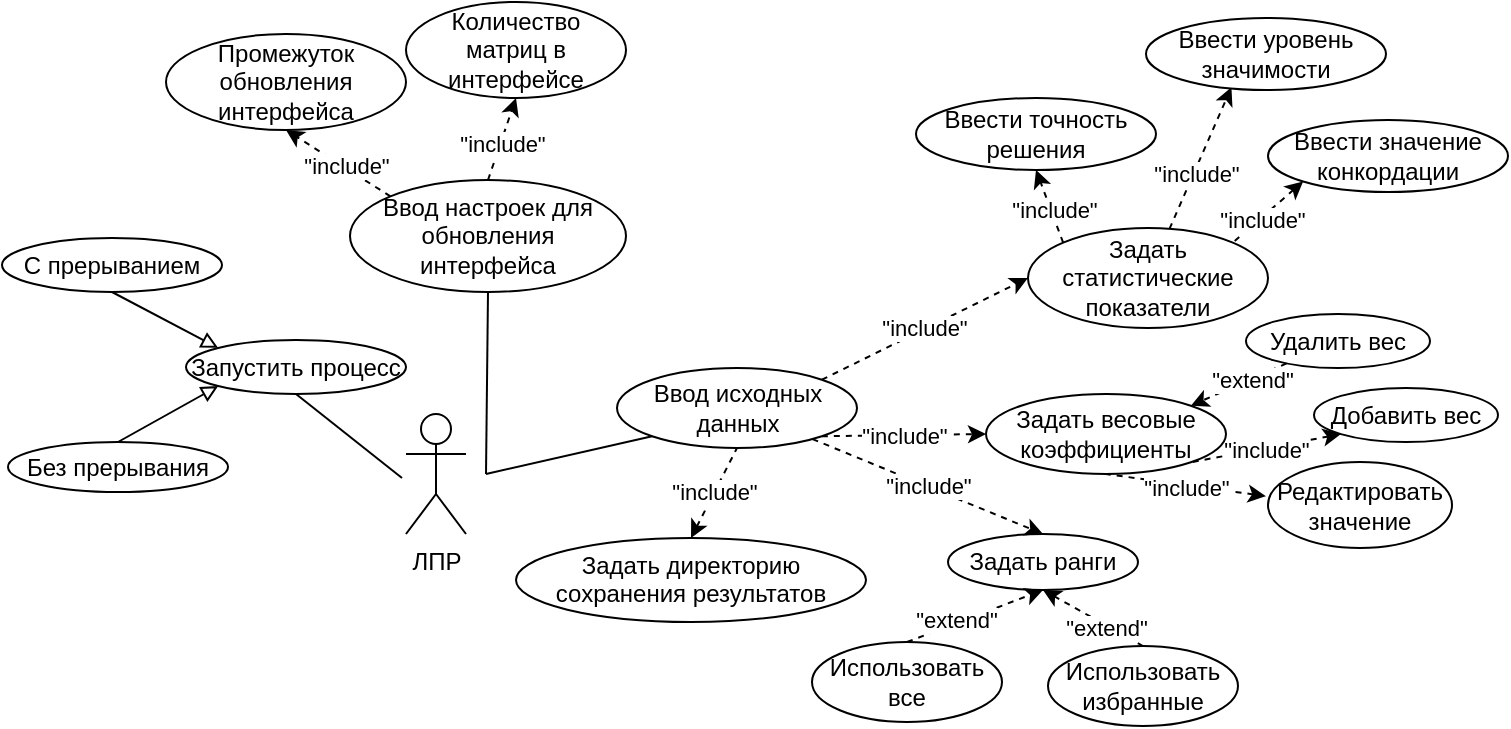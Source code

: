 <mxfile version="22.1.5" type="github">
  <diagram name="Страница — 1" id="13ZsyIA3A2PHv1gfF3Tv">
    <mxGraphModel dx="988" dy="532" grid="0" gridSize="10" guides="1" tooltips="1" connect="1" arrows="1" fold="1" page="1" pageScale="1" pageWidth="1169" pageHeight="827" math="0" shadow="0">
      <root>
        <mxCell id="0" />
        <mxCell id="1" parent="0" />
        <mxCell id="pmKTjgoHwWbGK0lNRpNX-5" style="rounded=0;orthogonalLoop=1;jettySize=auto;html=1;entryX=0.5;entryY=1;entryDx=0;entryDy=0;endArrow=none;endFill=0;" edge="1" parent="1" target="S01E7SAqJd3VSEOtWKj2-32">
          <mxGeometry relative="1" as="geometry">
            <mxPoint x="228" y="342" as="sourcePoint" />
          </mxGeometry>
        </mxCell>
        <mxCell id="u1M5d2YBWSQStyXBgiU--1" value="ЛПР" style="shape=umlActor;verticalLabelPosition=bottom;verticalAlign=top;html=1;outlineConnect=0;" parent="1" vertex="1">
          <mxGeometry x="230" y="310" width="30" height="60" as="geometry" />
        </mxCell>
        <mxCell id="u1M5d2YBWSQStyXBgiU--2" value="" style="endArrow=none;html=1;rounded=0;endFill=0;entryX=0;entryY=1;entryDx=0;entryDy=0;" parent="1" edge="1" target="pmKTjgoHwWbGK0lNRpNX-6">
          <mxGeometry width="50" height="50" relative="1" as="geometry">
            <mxPoint x="270" y="340" as="sourcePoint" />
            <mxPoint x="360" y="320" as="targetPoint" />
          </mxGeometry>
        </mxCell>
        <mxCell id="S01E7SAqJd3VSEOtWKj2-6" value="&quot;include&quot;" style="rounded=0;orthogonalLoop=1;jettySize=auto;html=1;entryX=0.356;entryY=0.962;entryDx=0;entryDy=0;dashed=1;entryPerimeter=0;" parent="1" source="S01E7SAqJd3VSEOtWKj2-2" target="S01E7SAqJd3VSEOtWKj2-5" edge="1">
          <mxGeometry x="-0.219" y="-1" relative="1" as="geometry">
            <mxPoint as="offset" />
          </mxGeometry>
        </mxCell>
        <mxCell id="S01E7SAqJd3VSEOtWKj2-2" value="Задать&lt;br&gt;статистические показатели" style="ellipse;whiteSpace=wrap;html=1;" parent="1" vertex="1">
          <mxGeometry x="541" y="217" width="120" height="50" as="geometry" />
        </mxCell>
        <mxCell id="S01E7SAqJd3VSEOtWKj2-4" value="&quot;include&quot;" style="rounded=0;orthogonalLoop=1;jettySize=auto;html=1;exitX=0;exitY=1;exitDx=0;exitDy=0;entryX=1;entryY=0;entryDx=0;entryDy=0;endArrow=none;endFill=0;dashed=1;startArrow=classic;startFill=1;" parent="1" source="S01E7SAqJd3VSEOtWKj2-3" target="S01E7SAqJd3VSEOtWKj2-2" edge="1">
          <mxGeometry x="0.214" y="1" relative="1" as="geometry">
            <mxPoint as="offset" />
          </mxGeometry>
        </mxCell>
        <mxCell id="S01E7SAqJd3VSEOtWKj2-3" value="Ввести значение конкордации" style="ellipse;whiteSpace=wrap;html=1;" parent="1" vertex="1">
          <mxGeometry x="661" y="163" width="120" height="36" as="geometry" />
        </mxCell>
        <mxCell id="S01E7SAqJd3VSEOtWKj2-5" value="Ввести уровень значимости" style="ellipse;whiteSpace=wrap;html=1;" parent="1" vertex="1">
          <mxGeometry x="600" y="112" width="120" height="36" as="geometry" />
        </mxCell>
        <mxCell id="S01E7SAqJd3VSEOtWKj2-7" value="Ввести точность решения" style="ellipse;whiteSpace=wrap;html=1;" parent="1" vertex="1">
          <mxGeometry x="485" y="152" width="120" height="36" as="geometry" />
        </mxCell>
        <mxCell id="S01E7SAqJd3VSEOtWKj2-8" value="&quot;include&quot;" style="rounded=0;orthogonalLoop=1;jettySize=auto;html=1;exitX=0;exitY=0;exitDx=0;exitDy=0;entryX=0.5;entryY=1;entryDx=0;entryDy=0;dashed=1;" parent="1" source="S01E7SAqJd3VSEOtWKj2-2" target="S01E7SAqJd3VSEOtWKj2-7" edge="1">
          <mxGeometry x="-0.125" y="-1" relative="1" as="geometry">
            <mxPoint x="419.003" y="140.996" as="sourcePoint" />
            <mxPoint as="offset" />
          </mxGeometry>
        </mxCell>
        <mxCell id="S01E7SAqJd3VSEOtWKj2-10" value="Задать ранги" style="ellipse;whiteSpace=wrap;html=1;" parent="1" vertex="1">
          <mxGeometry x="501" y="370" width="95" height="28" as="geometry" />
        </mxCell>
        <mxCell id="S01E7SAqJd3VSEOtWKj2-12" value="Удалить вес" style="ellipse;whiteSpace=wrap;html=1;" parent="1" vertex="1">
          <mxGeometry x="650" y="260" width="92" height="27" as="geometry" />
        </mxCell>
        <mxCell id="S01E7SAqJd3VSEOtWKj2-13" value="&quot;extend&quot;" style="rounded=0;orthogonalLoop=1;jettySize=auto;html=1;entryX=1;entryY=0;entryDx=0;entryDy=0;dashed=1;" parent="1" source="S01E7SAqJd3VSEOtWKj2-12" target="u1M5d2YBWSQStyXBgiU--3" edge="1">
          <mxGeometry x="-0.265" y="1" relative="1" as="geometry">
            <mxPoint x="674.4" y="335.56" as="targetPoint" />
            <mxPoint as="offset" />
          </mxGeometry>
        </mxCell>
        <mxCell id="S01E7SAqJd3VSEOtWKj2-14" value="Добавить вес" style="ellipse;whiteSpace=wrap;html=1;" parent="1" vertex="1">
          <mxGeometry x="684" y="297" width="92" height="27" as="geometry" />
        </mxCell>
        <mxCell id="S01E7SAqJd3VSEOtWKj2-16" value="&quot;include&quot;" style="rounded=0;orthogonalLoop=1;jettySize=auto;html=1;exitX=0;exitY=1;exitDx=0;exitDy=0;entryX=1;entryY=1;entryDx=0;entryDy=0;endArrow=none;endFill=0;dashed=1;startArrow=classic;startFill=1;" parent="1" source="S01E7SAqJd3VSEOtWKj2-14" target="u1M5d2YBWSQStyXBgiU--3" edge="1">
          <mxGeometry x="0.002" y="1" relative="1" as="geometry">
            <mxPoint x="637" y="401" as="sourcePoint" />
            <mxPoint x="602" y="431" as="targetPoint" />
            <mxPoint as="offset" />
          </mxGeometry>
        </mxCell>
        <mxCell id="u1M5d2YBWSQStyXBgiU--3" value="Задать весовые&lt;br&gt;коэффициенты" style="ellipse;whiteSpace=wrap;html=1;" parent="1" vertex="1">
          <mxGeometry x="520" y="300" width="120" height="40" as="geometry" />
        </mxCell>
        <mxCell id="S01E7SAqJd3VSEOtWKj2-17" value="Использовать все" style="ellipse;whiteSpace=wrap;html=1;" parent="1" vertex="1">
          <mxGeometry x="433" y="424" width="95" height="40" as="geometry" />
        </mxCell>
        <mxCell id="S01E7SAqJd3VSEOtWKj2-18" value="&quot;extend&quot;" style="rounded=0;orthogonalLoop=1;jettySize=auto;html=1;entryX=0.5;entryY=1;entryDx=0;entryDy=0;dashed=1;exitX=0.5;exitY=0;exitDx=0;exitDy=0;" parent="1" source="S01E7SAqJd3VSEOtWKj2-17" target="S01E7SAqJd3VSEOtWKj2-10" edge="1">
          <mxGeometry x="-0.265" y="1" relative="1" as="geometry">
            <mxPoint x="539" y="432" as="sourcePoint" />
            <mxPoint x="588" y="450" as="targetPoint" />
            <mxPoint as="offset" />
          </mxGeometry>
        </mxCell>
        <mxCell id="S01E7SAqJd3VSEOtWKj2-23" value="" style="endArrow=none;html=1;rounded=0;entryX=0.5;entryY=1;entryDx=0;entryDy=0;" parent="1" target="S01E7SAqJd3VSEOtWKj2-24" edge="1">
          <mxGeometry width="50" height="50" relative="1" as="geometry">
            <mxPoint x="270" y="340" as="sourcePoint" />
            <mxPoint x="292" y="245" as="targetPoint" />
          </mxGeometry>
        </mxCell>
        <mxCell id="S01E7SAqJd3VSEOtWKj2-24" value="Ввод настроек для обновления интерфейса" style="ellipse;whiteSpace=wrap;html=1;" parent="1" vertex="1">
          <mxGeometry x="202" y="193" width="138" height="56" as="geometry" />
        </mxCell>
        <mxCell id="S01E7SAqJd3VSEOtWKj2-27" value="&quot;include&quot;" style="rounded=0;orthogonalLoop=1;jettySize=auto;html=1;exitX=0;exitY=0;exitDx=0;exitDy=0;dashed=1;entryX=0.5;entryY=1;entryDx=0;entryDy=0;" parent="1" source="S01E7SAqJd3VSEOtWKj2-24" target="S01E7SAqJd3VSEOtWKj2-28" edge="1">
          <mxGeometry x="-0.125" y="-1" relative="1" as="geometry">
            <mxPoint x="207" y="181" as="sourcePoint" />
            <mxPoint x="212" y="169" as="targetPoint" />
            <mxPoint as="offset" />
          </mxGeometry>
        </mxCell>
        <mxCell id="S01E7SAqJd3VSEOtWKj2-28" value="Промежуток обновления&lt;br&gt;интерфейса" style="ellipse;whiteSpace=wrap;html=1;" parent="1" vertex="1">
          <mxGeometry x="110" y="120" width="120" height="48" as="geometry" />
        </mxCell>
        <mxCell id="S01E7SAqJd3VSEOtWKj2-29" value="&quot;include&quot;" style="rounded=0;orthogonalLoop=1;jettySize=auto;html=1;exitX=0.5;exitY=0;exitDx=0;exitDy=0;dashed=1;entryX=0.5;entryY=1;entryDx=0;entryDy=0;" parent="1" source="S01E7SAqJd3VSEOtWKj2-24" target="S01E7SAqJd3VSEOtWKj2-30" edge="1">
          <mxGeometry x="-0.125" y="-1" relative="1" as="geometry">
            <mxPoint x="232" y="211" as="sourcePoint" />
            <mxPoint x="282" y="153" as="targetPoint" />
            <mxPoint as="offset" />
          </mxGeometry>
        </mxCell>
        <mxCell id="S01E7SAqJd3VSEOtWKj2-30" value="Количество матриц в интерфейсе" style="ellipse;whiteSpace=wrap;html=1;" parent="1" vertex="1">
          <mxGeometry x="230" y="104" width="110" height="48" as="geometry" />
        </mxCell>
        <mxCell id="S01E7SAqJd3VSEOtWKj2-32" value="Запустить процесс" style="ellipse;whiteSpace=wrap;html=1;" parent="1" vertex="1">
          <mxGeometry x="120" y="273" width="110" height="27" as="geometry" />
        </mxCell>
        <mxCell id="S01E7SAqJd3VSEOtWKj2-34" value="С прерыванием" style="ellipse;whiteSpace=wrap;html=1;" parent="1" vertex="1">
          <mxGeometry x="28" y="222" width="110" height="27" as="geometry" />
        </mxCell>
        <mxCell id="pmKTjgoHwWbGK0lNRpNX-3" style="rounded=0;orthogonalLoop=1;jettySize=auto;html=1;exitX=0.5;exitY=0;exitDx=0;exitDy=0;entryX=0;entryY=1;entryDx=0;entryDy=0;endArrow=block;endFill=0;" edge="1" parent="1" source="S01E7SAqJd3VSEOtWKj2-35" target="S01E7SAqJd3VSEOtWKj2-32">
          <mxGeometry relative="1" as="geometry" />
        </mxCell>
        <mxCell id="S01E7SAqJd3VSEOtWKj2-35" value="Без прерывания" style="ellipse;whiteSpace=wrap;html=1;" parent="1" vertex="1">
          <mxGeometry x="31" y="324" width="110" height="25" as="geometry" />
        </mxCell>
        <mxCell id="BjilEbDkBo1MqlYA68Uz-1" value="Использовать&lt;br&gt;избранные" style="ellipse;whiteSpace=wrap;html=1;" parent="1" vertex="1">
          <mxGeometry x="551" y="426" width="95" height="40" as="geometry" />
        </mxCell>
        <mxCell id="BjilEbDkBo1MqlYA68Uz-2" value="&quot;extend&quot;" style="rounded=0;orthogonalLoop=1;jettySize=auto;html=1;entryX=0.5;entryY=1;entryDx=0;entryDy=0;dashed=1;exitX=0.5;exitY=0;exitDx=0;exitDy=0;" parent="1" source="BjilEbDkBo1MqlYA68Uz-1" target="S01E7SAqJd3VSEOtWKj2-10" edge="1">
          <mxGeometry x="-0.265" y="1" relative="1" as="geometry">
            <mxPoint x="491" y="434" as="sourcePoint" />
            <mxPoint x="559" y="408" as="targetPoint" />
            <mxPoint as="offset" />
          </mxGeometry>
        </mxCell>
        <mxCell id="BjilEbDkBo1MqlYA68Uz-3" value="Редактировать значение" style="ellipse;whiteSpace=wrap;html=1;" parent="1" vertex="1">
          <mxGeometry x="661" y="334" width="92" height="43" as="geometry" />
        </mxCell>
        <mxCell id="BjilEbDkBo1MqlYA68Uz-7" value="&quot;include&quot;" style="rounded=0;orthogonalLoop=1;jettySize=auto;html=1;exitX=-0.011;exitY=0.397;exitDx=0;exitDy=0;entryX=0.5;entryY=1;entryDx=0;entryDy=0;endArrow=none;endFill=0;dashed=1;startArrow=classic;startFill=1;exitPerimeter=0;" parent="1" source="BjilEbDkBo1MqlYA68Uz-3" target="u1M5d2YBWSQStyXBgiU--3" edge="1">
          <mxGeometry x="0.002" y="1" relative="1" as="geometry">
            <mxPoint x="707" y="330" as="sourcePoint" />
            <mxPoint x="632" y="344" as="targetPoint" />
            <mxPoint as="offset" />
          </mxGeometry>
        </mxCell>
        <mxCell id="pmKTjgoHwWbGK0lNRpNX-2" value="&quot;include&quot;" style="rounded=0;orthogonalLoop=1;jettySize=auto;html=1;exitX=0.5;exitY=0;exitDx=0;exitDy=0;endArrow=none;endFill=0;entryX=0.5;entryY=1;entryDx=0;entryDy=0;dashed=1;startArrow=classic;startFill=1;" edge="1" parent="1" source="pmKTjgoHwWbGK0lNRpNX-1" target="pmKTjgoHwWbGK0lNRpNX-6">
          <mxGeometry relative="1" as="geometry">
            <mxPoint x="227" y="342" as="targetPoint" />
          </mxGeometry>
        </mxCell>
        <mxCell id="pmKTjgoHwWbGK0lNRpNX-1" value="Задать директорию сохранения результатов" style="ellipse;whiteSpace=wrap;html=1;verticalAlign=top;" vertex="1" parent="1">
          <mxGeometry x="285" y="372" width="175" height="42" as="geometry" />
        </mxCell>
        <mxCell id="pmKTjgoHwWbGK0lNRpNX-4" style="rounded=0;orthogonalLoop=1;jettySize=auto;html=1;exitX=0.5;exitY=1;exitDx=0;exitDy=0;entryX=0;entryY=0;entryDx=0;entryDy=0;endArrow=block;endFill=0;" edge="1" parent="1" source="S01E7SAqJd3VSEOtWKj2-34" target="S01E7SAqJd3VSEOtWKj2-32">
          <mxGeometry relative="1" as="geometry">
            <mxPoint x="96" y="334" as="sourcePoint" />
            <mxPoint x="146" y="306" as="targetPoint" />
          </mxGeometry>
        </mxCell>
        <mxCell id="pmKTjgoHwWbGK0lNRpNX-7" value="&quot;include&quot;" style="rounded=0;orthogonalLoop=1;jettySize=auto;html=1;entryX=0;entryY=0.5;entryDx=0;entryDy=0;endArrow=classic;endFill=1;startArrow=none;startFill=0;dashed=1;exitX=1;exitY=1;exitDx=0;exitDy=0;" edge="1" parent="1" source="pmKTjgoHwWbGK0lNRpNX-6" target="u1M5d2YBWSQStyXBgiU--3">
          <mxGeometry relative="1" as="geometry">
            <mxPoint x="490.058" y="315.322" as="sourcePoint" />
          </mxGeometry>
        </mxCell>
        <mxCell id="pmKTjgoHwWbGK0lNRpNX-9" value="&quot;include&quot;" style="rounded=0;orthogonalLoop=1;jettySize=auto;html=1;entryX=0.5;entryY=0;entryDx=0;entryDy=0;endArrow=classic;endFill=1;dashed=1;" edge="1" parent="1" source="pmKTjgoHwWbGK0lNRpNX-6" target="S01E7SAqJd3VSEOtWKj2-10">
          <mxGeometry relative="1" as="geometry" />
        </mxCell>
        <mxCell id="pmKTjgoHwWbGK0lNRpNX-6" value="Ввод исходных&lt;br&gt;данных" style="ellipse;whiteSpace=wrap;html=1;" vertex="1" parent="1">
          <mxGeometry x="335.5" y="287" width="120" height="40" as="geometry" />
        </mxCell>
        <mxCell id="pmKTjgoHwWbGK0lNRpNX-8" value="&quot;include&quot;" style="rounded=0;orthogonalLoop=1;jettySize=auto;html=1;entryX=0;entryY=0.5;entryDx=0;entryDy=0;endArrow=classic;endFill=1;startArrow=none;startFill=0;dashed=1;exitX=1;exitY=0;exitDx=0;exitDy=0;" edge="1" parent="1" source="pmKTjgoHwWbGK0lNRpNX-6" target="S01E7SAqJd3VSEOtWKj2-2">
          <mxGeometry relative="1" as="geometry">
            <mxPoint x="448" y="331" as="sourcePoint" />
            <mxPoint x="530" y="330" as="targetPoint" />
          </mxGeometry>
        </mxCell>
      </root>
    </mxGraphModel>
  </diagram>
</mxfile>
